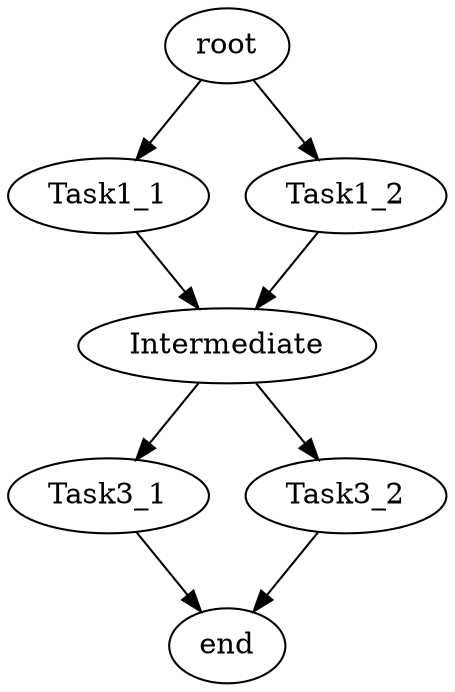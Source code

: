 digraph DataRedistribution {
    root    [size=200];
    end     [size=200];
    Intermediate [size=200];

    // Level 1: 32 Tasks
    Task1_1 [size=200];
    Task1_2 [size=200];

    // Level 3: 32 Tasks
    Task3_1 [size=200];
    Task3_2 [size=200];

    // Connections from root to level 1 tasks
    root -> Task1_1  [size=100];
    root -> Task1_2  [size=100];

    // Connections from level 1 tasks to Intermediate
    Task1_1  -> Intermediate [size=100];
    Task1_2  -> Intermediate [size=100];

    // Connections from Intermediate to level 3 tasks.
    Intermediate -> Task3_1  [size=100];
    Intermediate -> Task3_2  [size=100];

    // Connections from level 3 tasks to end
    Task3_1  -> end [size=100];
    Task3_2  -> end [size=100];
}
